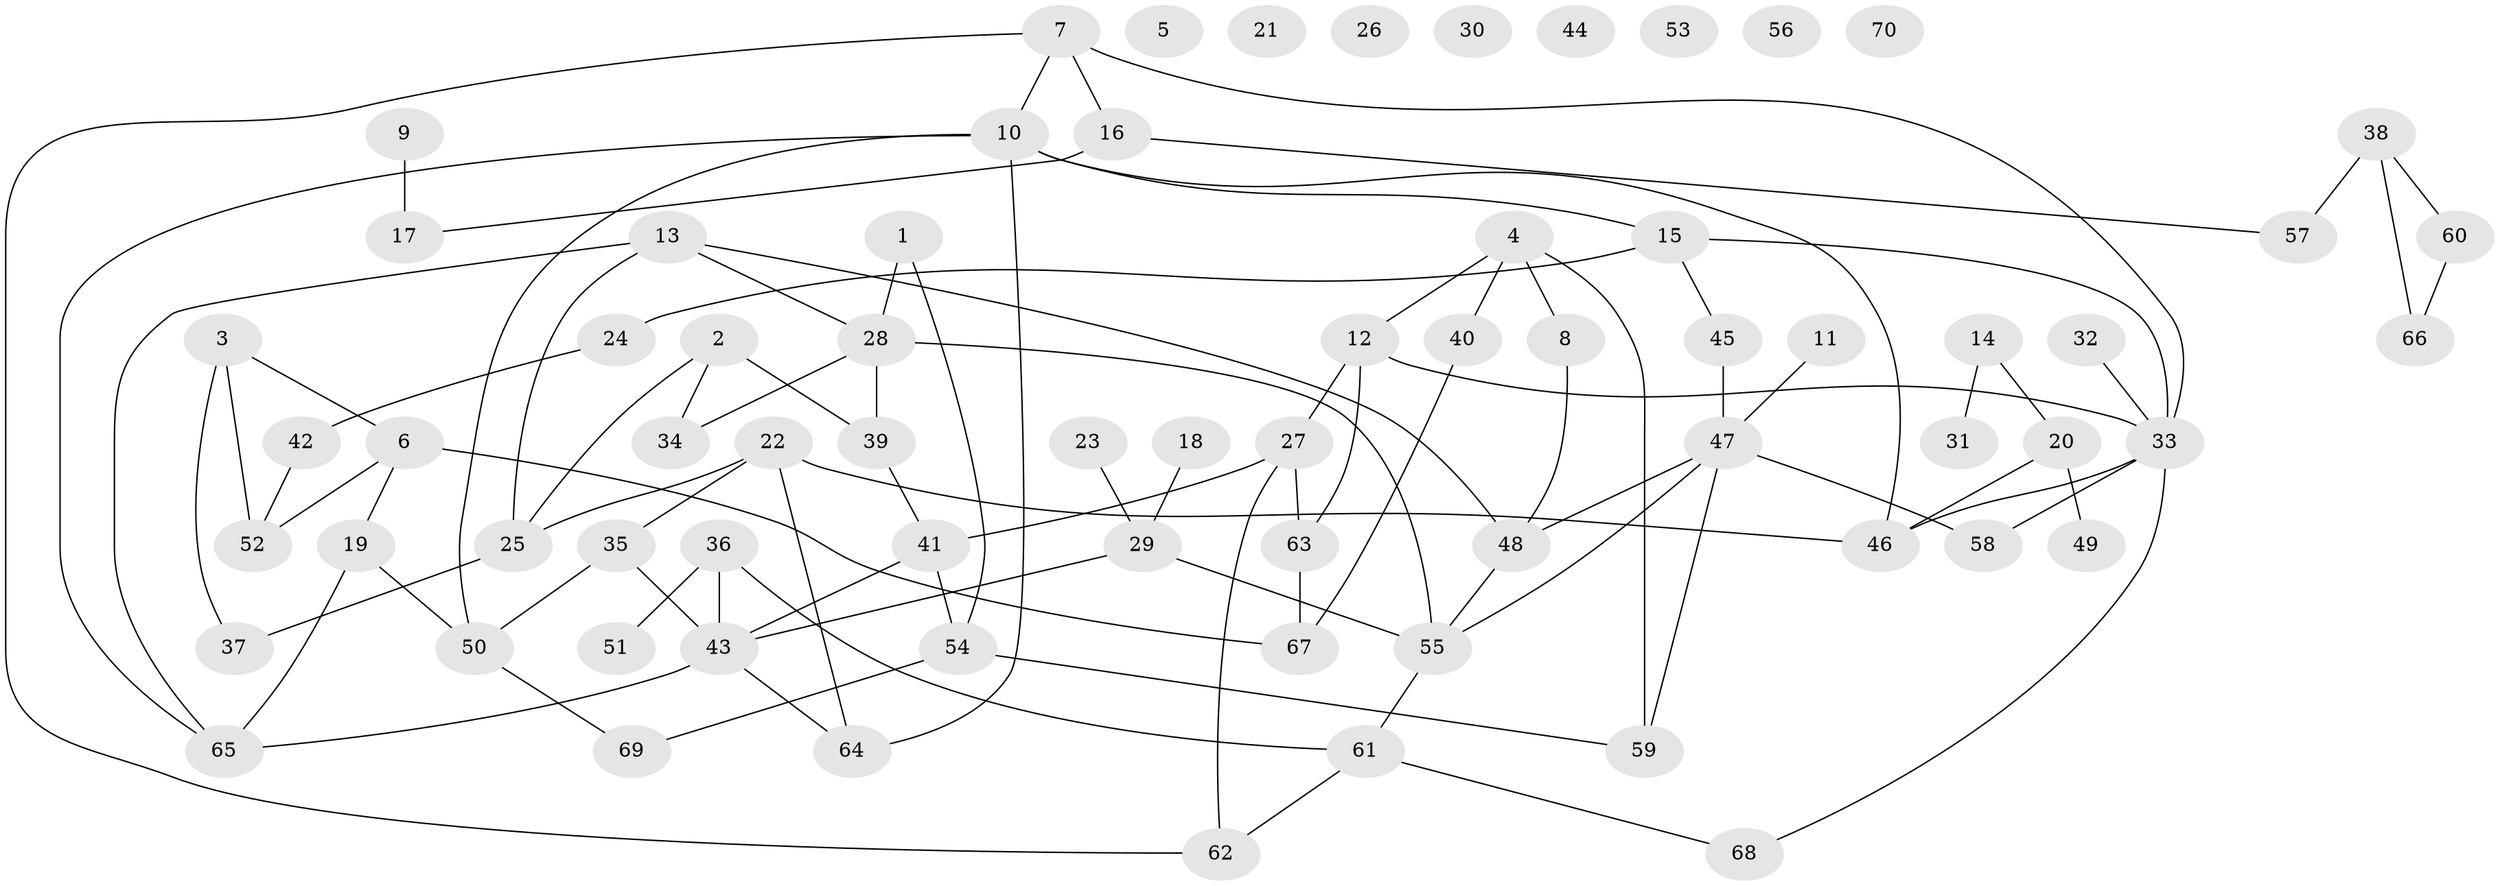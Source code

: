 // coarse degree distribution, {4: 0.14893617021276595, 3: 0.14893617021276595, 0: 0.1702127659574468, 5: 0.0851063829787234, 2: 0.19148936170212766, 1: 0.1276595744680851, 8: 0.0425531914893617, 6: 0.06382978723404255, 9: 0.02127659574468085}
// Generated by graph-tools (version 1.1) at 2025/23/03/03/25 07:23:27]
// undirected, 70 vertices, 94 edges
graph export_dot {
graph [start="1"]
  node [color=gray90,style=filled];
  1;
  2;
  3;
  4;
  5;
  6;
  7;
  8;
  9;
  10;
  11;
  12;
  13;
  14;
  15;
  16;
  17;
  18;
  19;
  20;
  21;
  22;
  23;
  24;
  25;
  26;
  27;
  28;
  29;
  30;
  31;
  32;
  33;
  34;
  35;
  36;
  37;
  38;
  39;
  40;
  41;
  42;
  43;
  44;
  45;
  46;
  47;
  48;
  49;
  50;
  51;
  52;
  53;
  54;
  55;
  56;
  57;
  58;
  59;
  60;
  61;
  62;
  63;
  64;
  65;
  66;
  67;
  68;
  69;
  70;
  1 -- 28;
  1 -- 54;
  2 -- 25;
  2 -- 34;
  2 -- 39;
  3 -- 6;
  3 -- 37;
  3 -- 52;
  4 -- 8;
  4 -- 12;
  4 -- 40;
  4 -- 59;
  6 -- 19;
  6 -- 52;
  6 -- 67;
  7 -- 10;
  7 -- 16;
  7 -- 33;
  7 -- 62;
  8 -- 48;
  9 -- 17;
  10 -- 15;
  10 -- 46;
  10 -- 50;
  10 -- 64;
  10 -- 65;
  11 -- 47;
  12 -- 27;
  12 -- 33;
  12 -- 63;
  13 -- 25;
  13 -- 28;
  13 -- 48;
  13 -- 65;
  14 -- 20;
  14 -- 31;
  15 -- 24;
  15 -- 33;
  15 -- 45;
  16 -- 17;
  16 -- 57;
  18 -- 29;
  19 -- 50;
  19 -- 65;
  20 -- 46;
  20 -- 49;
  22 -- 25;
  22 -- 35;
  22 -- 46;
  22 -- 64;
  23 -- 29;
  24 -- 42;
  25 -- 37;
  27 -- 41;
  27 -- 62;
  27 -- 63;
  28 -- 34;
  28 -- 39;
  28 -- 55;
  29 -- 43;
  29 -- 55;
  32 -- 33;
  33 -- 46;
  33 -- 58;
  33 -- 68;
  35 -- 43;
  35 -- 50;
  36 -- 43;
  36 -- 51;
  36 -- 61;
  38 -- 57;
  38 -- 60;
  38 -- 66;
  39 -- 41;
  40 -- 67;
  41 -- 43;
  41 -- 54;
  42 -- 52;
  43 -- 64;
  43 -- 65;
  45 -- 47;
  47 -- 48;
  47 -- 55;
  47 -- 58;
  47 -- 59;
  48 -- 55;
  50 -- 69;
  54 -- 59;
  54 -- 69;
  55 -- 61;
  60 -- 66;
  61 -- 62;
  61 -- 68;
  63 -- 67;
}
